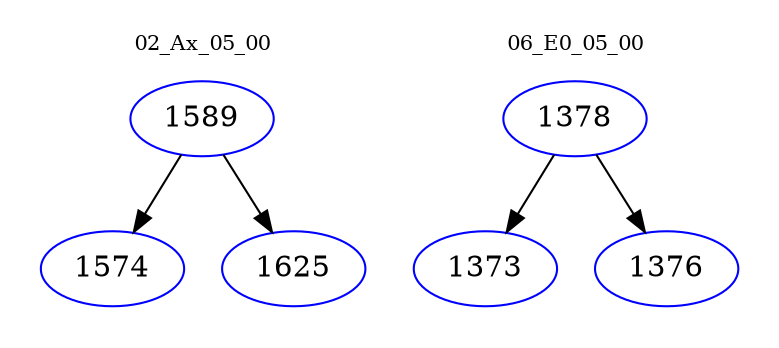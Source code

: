 digraph{
subgraph cluster_0 {
color = white
label = "02_Ax_05_00";
fontsize=10;
T0_1589 [label="1589", color="blue"]
T0_1589 -> T0_1574 [color="black"]
T0_1574 [label="1574", color="blue"]
T0_1589 -> T0_1625 [color="black"]
T0_1625 [label="1625", color="blue"]
}
subgraph cluster_1 {
color = white
label = "06_E0_05_00";
fontsize=10;
T1_1378 [label="1378", color="blue"]
T1_1378 -> T1_1373 [color="black"]
T1_1373 [label="1373", color="blue"]
T1_1378 -> T1_1376 [color="black"]
T1_1376 [label="1376", color="blue"]
}
}
